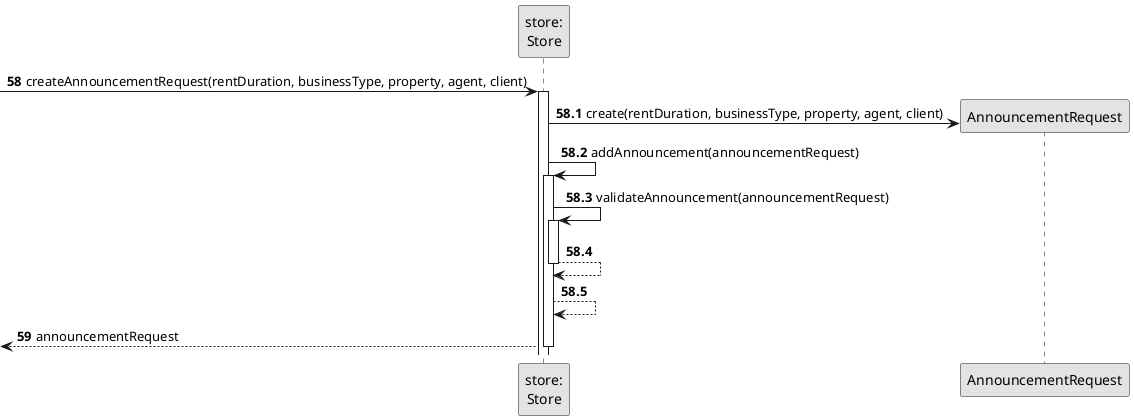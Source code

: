 @startuml
skinparam monochrome true
skinparam packageStyle rectangle
skinparam shadowing false

autonumber 58

'hide footbox
participant "store:\nStore" as STR
participant "AnnouncementRequest" as ANR


     -> STR: createAnnouncementRequest(rentDuration, businessType, property, agent, client)
                                                                       activate STR

    autonumber 58.1
            STR -> ANR**: create(rentDuration, businessType, property, agent, client)

                           STR -> STR: addAnnouncement(announcementRequest)
                           activate STR
                               STR -> STR: validateAnnouncement(announcementRequest)
                               activate STR
                                   STR --> STR
                               deactivate STR
                               STR --> STR



    autonumber 59

    <-- STR  : announcementRequest

    deactivate STR


@enduml